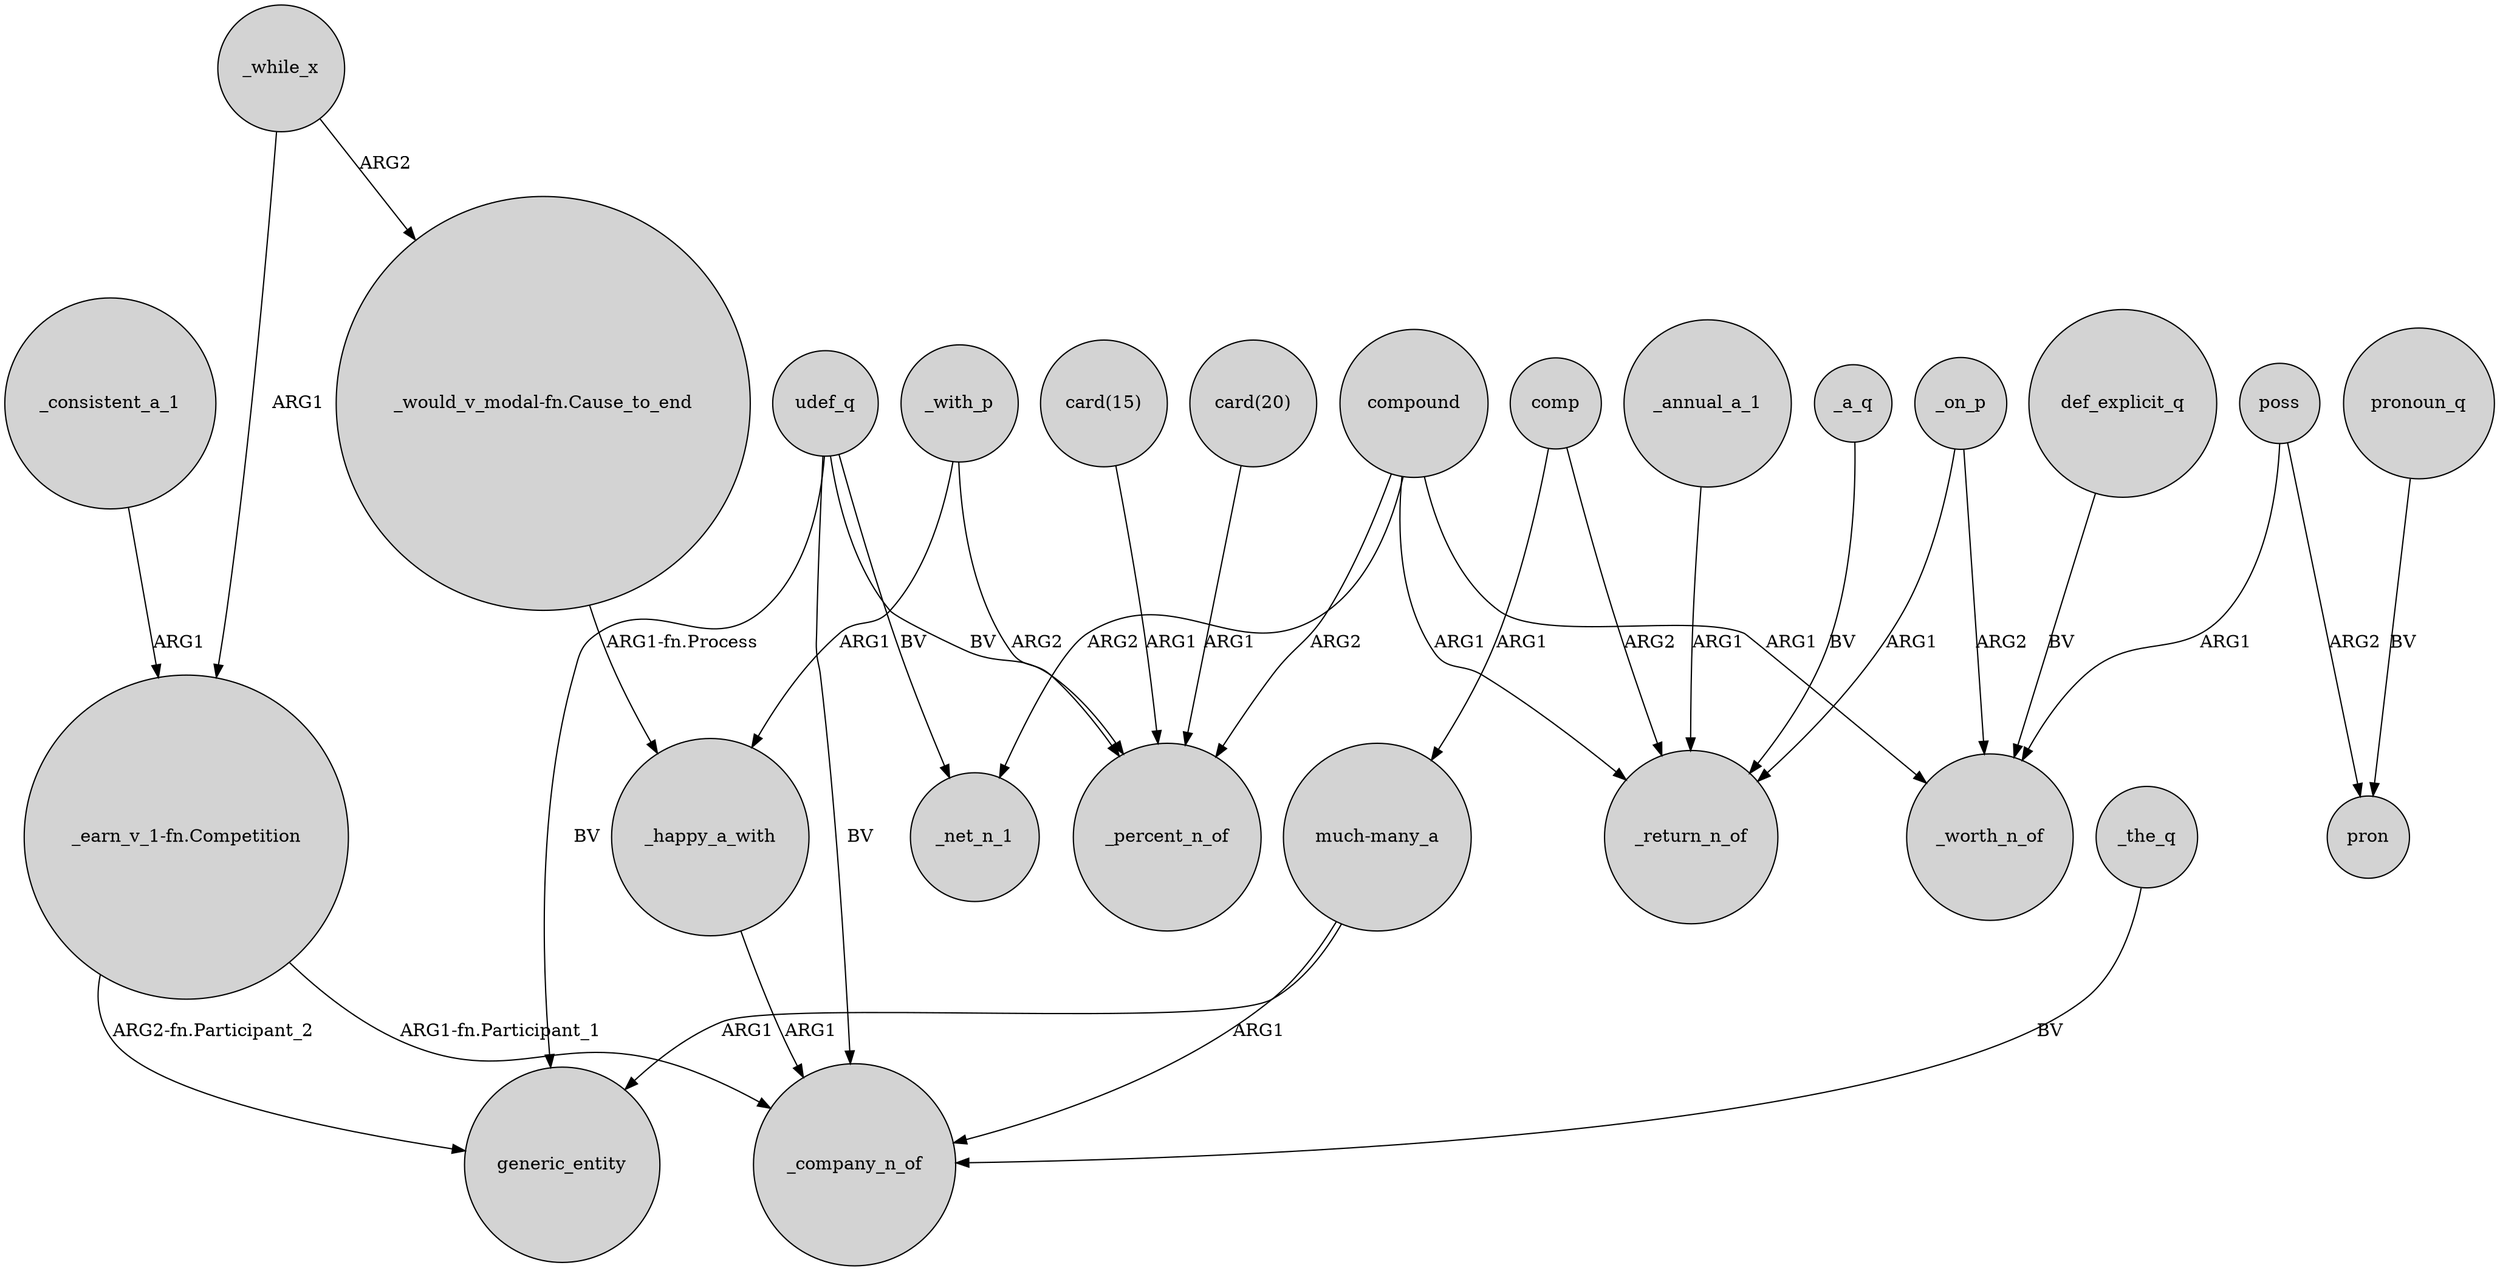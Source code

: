 digraph {
	node [shape=circle style=filled]
	_consistent_a_1 -> "_earn_v_1-fn.Competition" [label=ARG1]
	compound -> _net_n_1 [label=ARG2]
	"card(20)" -> _percent_n_of [label=ARG1]
	compound -> _worth_n_of [label=ARG1]
	_while_x -> "_would_v_modal-fn.Cause_to_end" [label=ARG2]
	_on_p -> _return_n_of [label=ARG1]
	_while_x -> "_earn_v_1-fn.Competition" [label=ARG1]
	_with_p -> _happy_a_with [label=ARG1]
	udef_q -> generic_entity [label=BV]
	pronoun_q -> pron [label=BV]
	_happy_a_with -> _company_n_of [label=ARG1]
	poss -> pron [label=ARG2]
	comp -> "much-many_a" [label=ARG1]
	"_earn_v_1-fn.Competition" -> _company_n_of [label="ARG1-fn.Participant_1"]
	udef_q -> _percent_n_of [label=BV]
	"much-many_a" -> generic_entity [label=ARG1]
	comp -> _return_n_of [label=ARG2]
	udef_q -> _net_n_1 [label=BV]
	compound -> _percent_n_of [label=ARG2]
	udef_q -> _company_n_of [label=BV]
	compound -> _return_n_of [label=ARG1]
	"card(15)" -> _percent_n_of [label=ARG1]
	def_explicit_q -> _worth_n_of [label=BV]
	"much-many_a" -> _company_n_of [label=ARG1]
	_annual_a_1 -> _return_n_of [label=ARG1]
	poss -> _worth_n_of [label=ARG1]
	_a_q -> _return_n_of [label=BV]
	_on_p -> _worth_n_of [label=ARG2]
	"_earn_v_1-fn.Competition" -> generic_entity [label="ARG2-fn.Participant_2"]
	_the_q -> _company_n_of [label=BV]
	_with_p -> _percent_n_of [label=ARG2]
	"_would_v_modal-fn.Cause_to_end" -> _happy_a_with [label="ARG1-fn.Process"]
}
